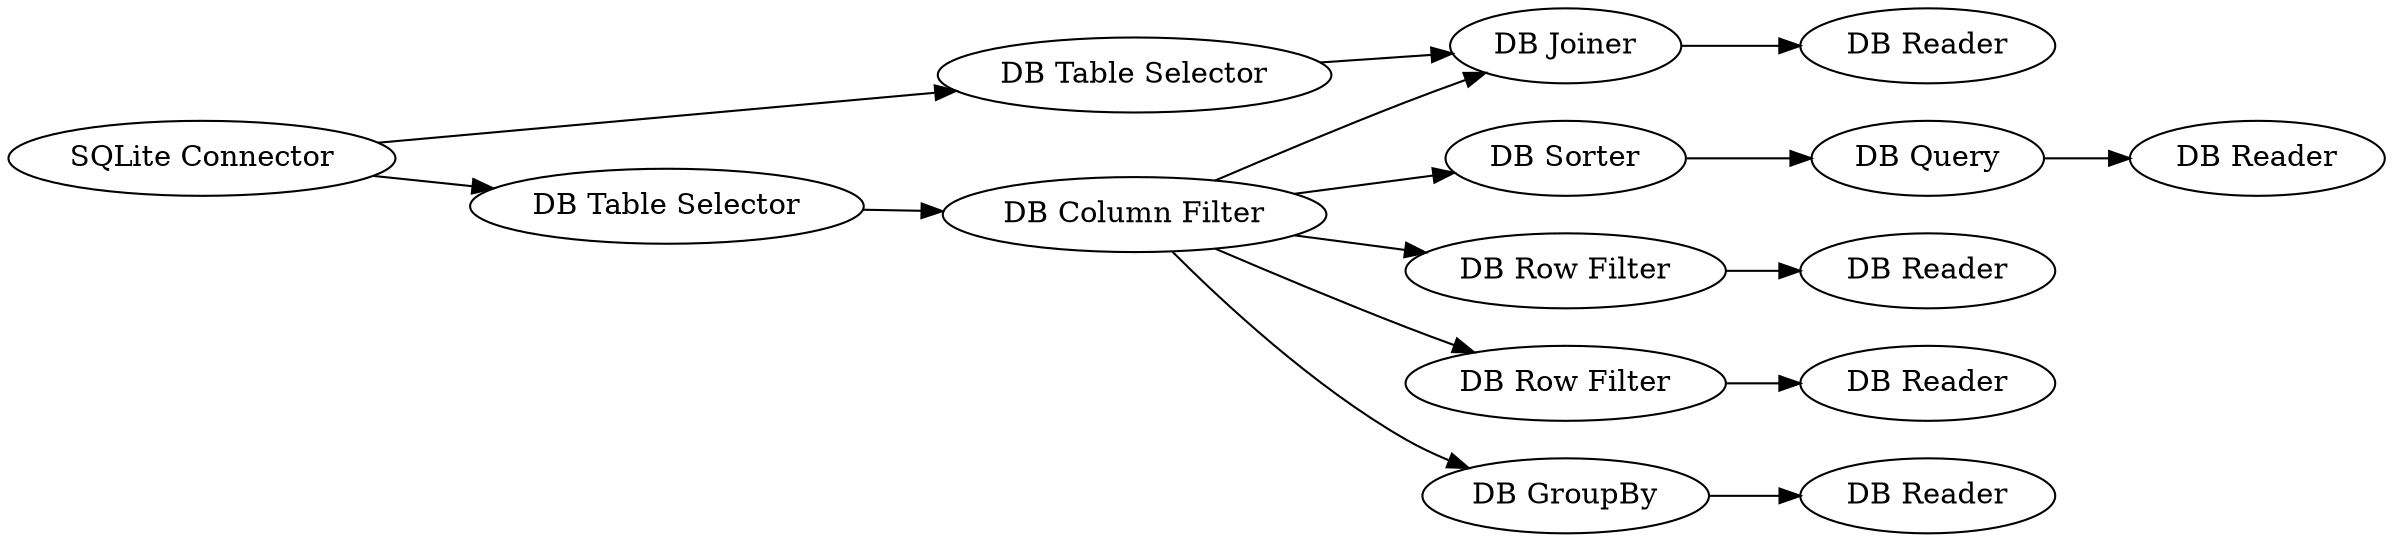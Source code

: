 digraph {
	"-1984202633605873283_199" [label="DB Reader"]
	"-1984202633605873283_201" [label="DB Sorter"]
	"-1984202633605873283_193" [label="DB Joiner"]
	"-1984202633605873283_194" [label="DB Row Filter"]
	"-1984202633605873283_200" [label="DB Reader"]
	"-1984202633605873283_189" [label="SQLite Connector"]
	"-1984202633605873283_203" [label="DB Reader"]
	"-1984202633605873283_202" [label="DB Query"]
	"-1984202633605873283_191" [label="DB Table Selector"]
	"-1984202633605873283_196" [label="DB GroupBy"]
	"-1984202633605873283_190" [label="DB Table Selector"]
	"-1984202633605873283_192" [label="DB Column Filter"]
	"-1984202633605873283_197" [label="DB Reader"]
	"-1984202633605873283_198" [label="DB Reader"]
	"-1984202633605873283_195" [label="DB Row Filter"]
	"-1984202633605873283_195" -> "-1984202633605873283_199"
	"-1984202633605873283_192" -> "-1984202633605873283_196"
	"-1984202633605873283_194" -> "-1984202633605873283_198"
	"-1984202633605873283_202" -> "-1984202633605873283_203"
	"-1984202633605873283_196" -> "-1984202633605873283_200"
	"-1984202633605873283_190" -> "-1984202633605873283_193"
	"-1984202633605873283_201" -> "-1984202633605873283_202"
	"-1984202633605873283_189" -> "-1984202633605873283_190"
	"-1984202633605873283_192" -> "-1984202633605873283_195"
	"-1984202633605873283_192" -> "-1984202633605873283_201"
	"-1984202633605873283_192" -> "-1984202633605873283_194"
	"-1984202633605873283_192" -> "-1984202633605873283_193"
	"-1984202633605873283_193" -> "-1984202633605873283_197"
	"-1984202633605873283_189" -> "-1984202633605873283_191"
	"-1984202633605873283_191" -> "-1984202633605873283_192"
	rankdir=LR
}
